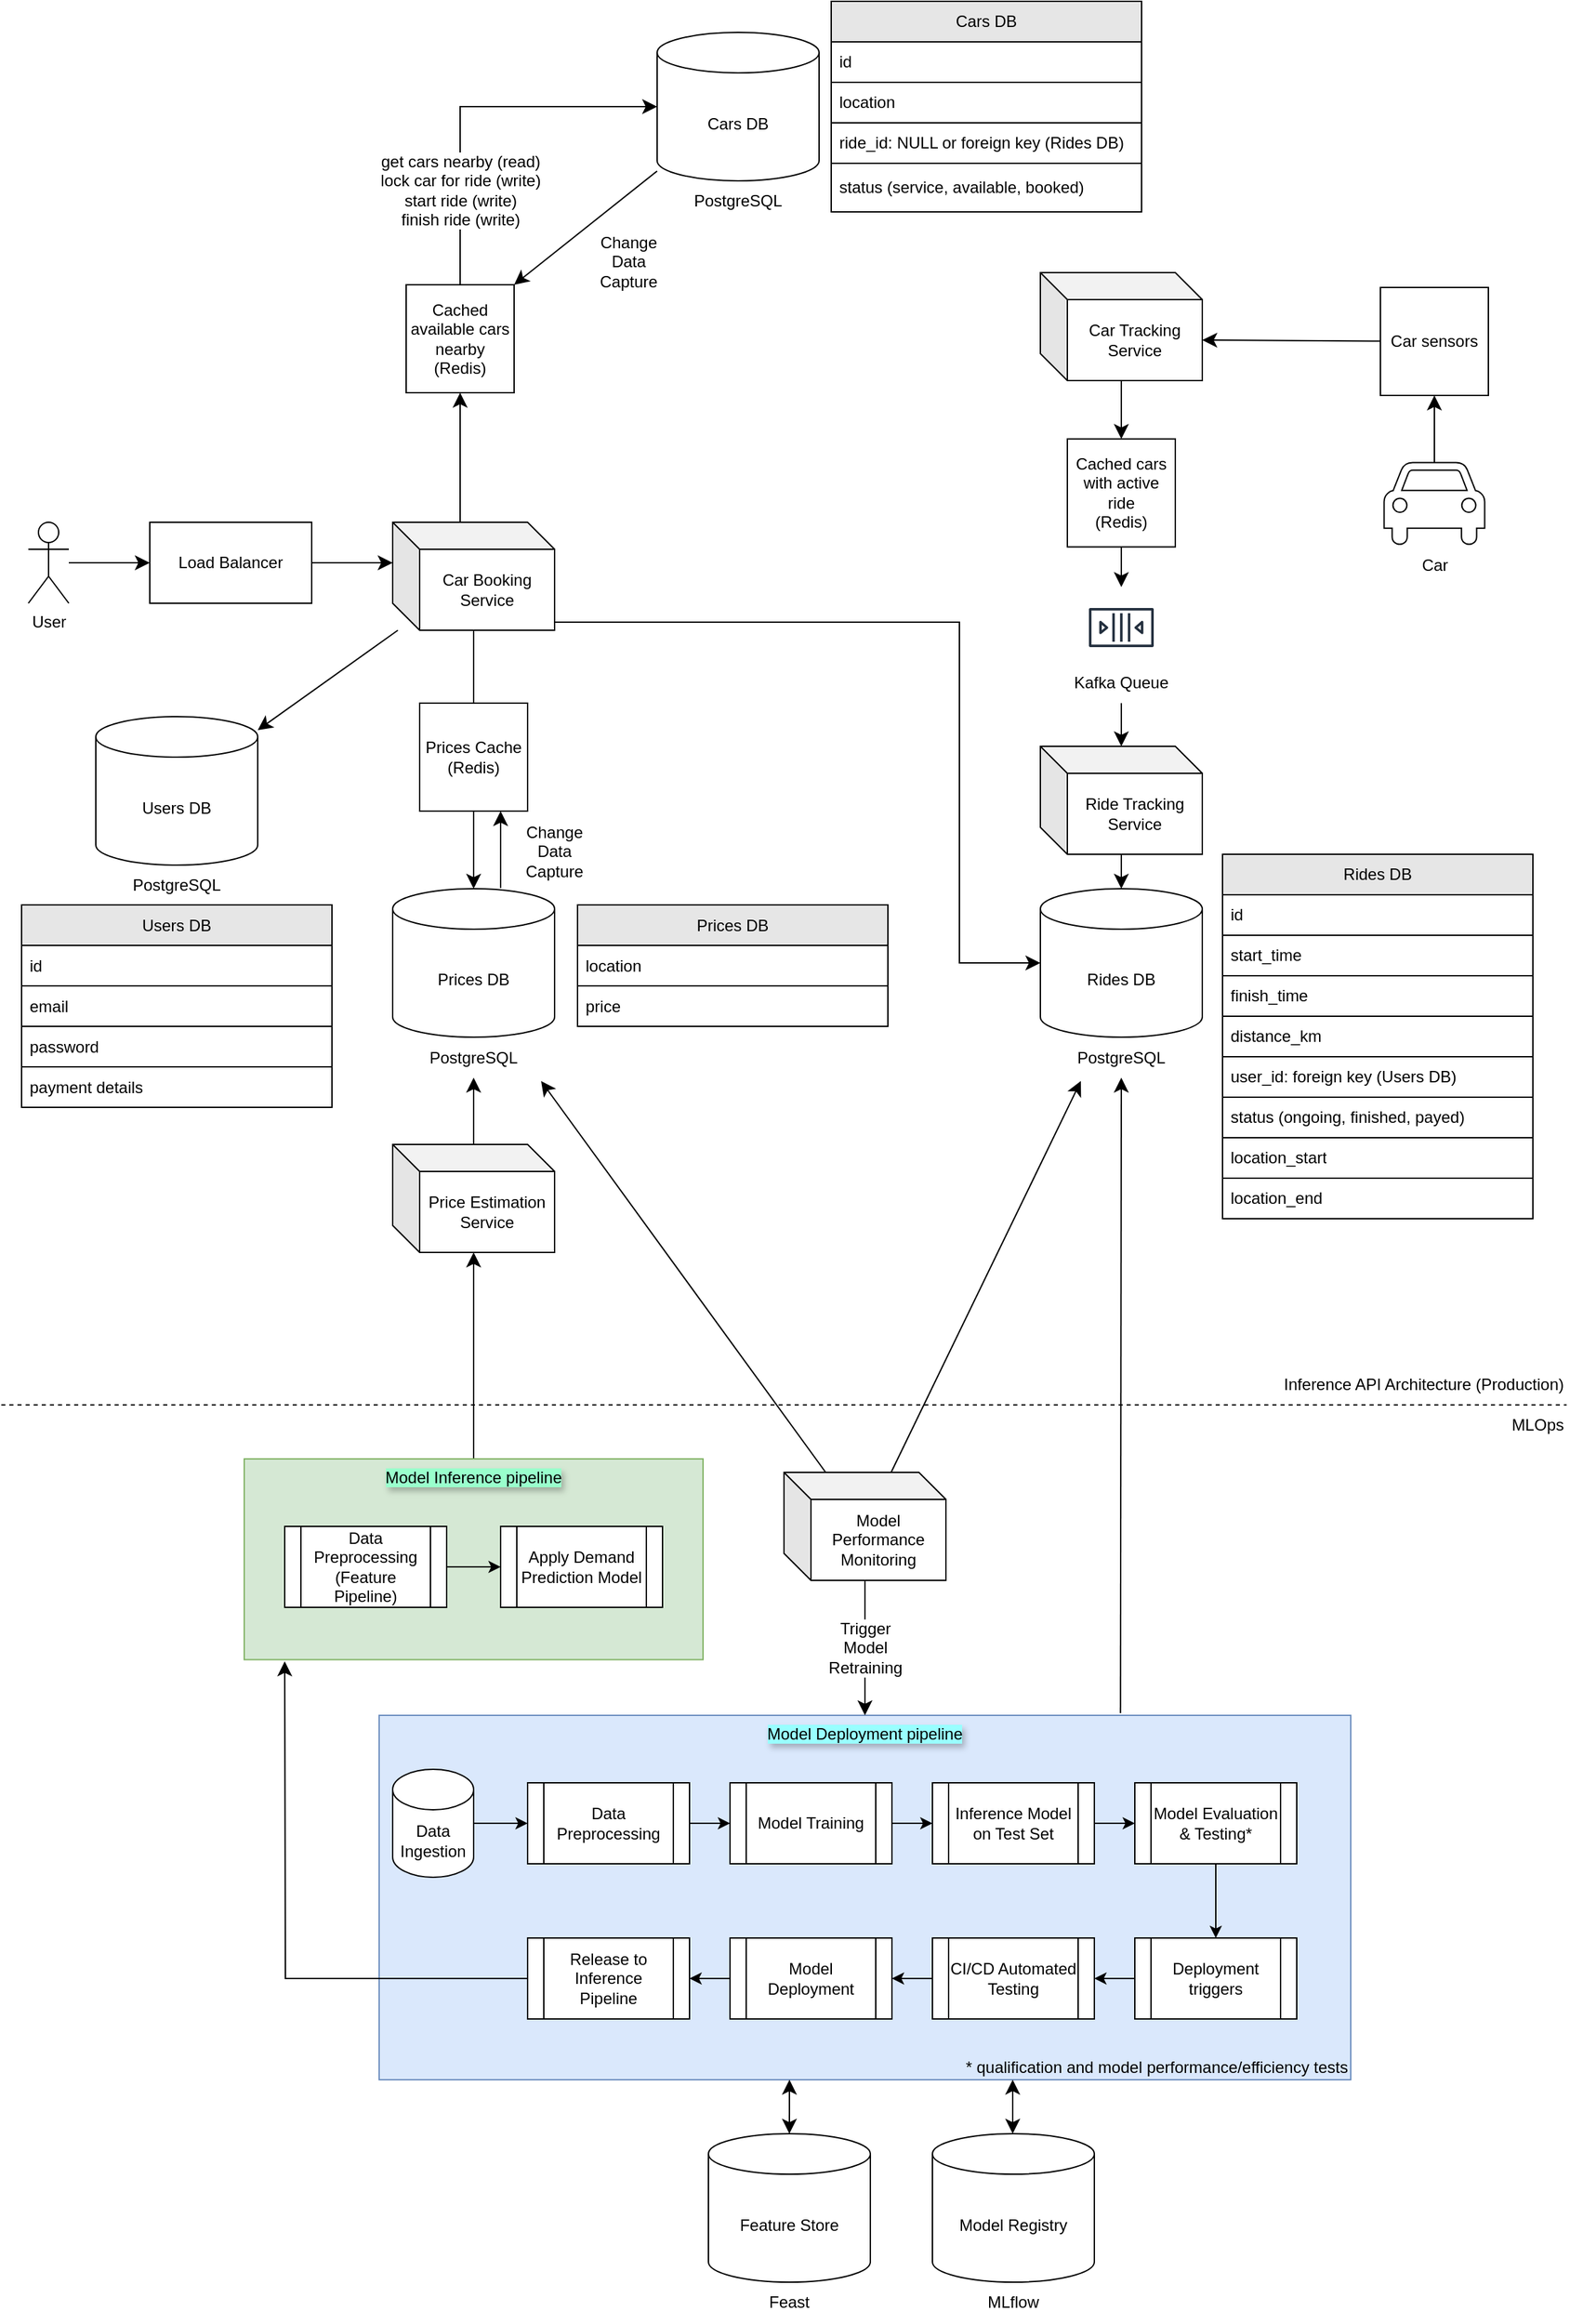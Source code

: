 <mxfile version="26.0.9">
  <diagram name="system-design" id="sCHedO5sb3NCKmZcauj-">
    <mxGraphModel dx="1434" dy="1731" grid="1" gridSize="10" guides="1" tooltips="1" connect="1" arrows="1" fold="1" page="1" pageScale="1" pageWidth="1169" pageHeight="827" math="0" shadow="0">
      <root>
        <mxCell id="0" />
        <mxCell id="1" parent="0" />
        <mxCell id="3JaNWiiR6AFBt9iG92Yo-1" style="edgeStyle=none;curved=1;rounded=0;orthogonalLoop=1;jettySize=auto;html=1;entryX=0;entryY=0.5;entryDx=0;entryDy=0;fontSize=12;startSize=8;endSize=8;" parent="1" source="3JaNWiiR6AFBt9iG92Yo-2" target="3JaNWiiR6AFBt9iG92Yo-8" edge="1">
          <mxGeometry relative="1" as="geometry">
            <mxPoint x="60" y="330" as="sourcePoint" />
            <mxPoint x="110" y="315" as="targetPoint" />
          </mxGeometry>
        </mxCell>
        <mxCell id="3JaNWiiR6AFBt9iG92Yo-2" value="User" style="shape=umlActor;verticalLabelPosition=bottom;verticalAlign=top;html=1;outlineConnect=0;" parent="1" vertex="1">
          <mxGeometry x="20" y="306" width="30" height="60" as="geometry" />
        </mxCell>
        <mxCell id="3JaNWiiR6AFBt9iG92Yo-3" style="edgeStyle=none;curved=1;rounded=0;orthogonalLoop=1;jettySize=auto;html=1;fontSize=12;startSize=8;endSize=8;" parent="1" source="3JaNWiiR6AFBt9iG92Yo-4" target="3JaNWiiR6AFBt9iG92Yo-5" edge="1">
          <mxGeometry relative="1" as="geometry" />
        </mxCell>
        <mxCell id="3JaNWiiR6AFBt9iG92Yo-4" value="Car" style="shape=mxgraph.signs.transportation.car_4;html=1;pointerEvents=1;fillColor=#FFFFFF;strokeColor=#000000;verticalLabelPosition=bottom;verticalAlign=top;align=center;" parent="1" vertex="1">
          <mxGeometry x="1024.73" y="261.75" width="74.54" height="62.5" as="geometry" />
        </mxCell>
        <mxCell id="3JaNWiiR6AFBt9iG92Yo-5" value="Car sensors" style="whiteSpace=wrap;html=1;aspect=fixed;" parent="1" vertex="1">
          <mxGeometry x="1022" y="132" width="80" height="80" as="geometry" />
        </mxCell>
        <mxCell id="3JaNWiiR6AFBt9iG92Yo-6" value="Car Tracking Service" style="shape=cube;whiteSpace=wrap;html=1;boundedLbl=1;backgroundOutline=1;darkOpacity=0.05;darkOpacity2=0.1;" parent="1" vertex="1">
          <mxGeometry x="770" y="121" width="120" height="80" as="geometry" />
        </mxCell>
        <mxCell id="3JaNWiiR6AFBt9iG92Yo-7" style="edgeStyle=none;curved=1;rounded=0;orthogonalLoop=1;jettySize=auto;html=1;fontSize=12;startSize=8;endSize=8;entryX=0;entryY=0;entryDx=120;entryDy=50;entryPerimeter=0;" parent="1" source="3JaNWiiR6AFBt9iG92Yo-5" target="3JaNWiiR6AFBt9iG92Yo-6" edge="1">
          <mxGeometry relative="1" as="geometry">
            <mxPoint x="1273" y="177.5" as="targetPoint" />
          </mxGeometry>
        </mxCell>
        <mxCell id="3JaNWiiR6AFBt9iG92Yo-8" value="Load Balancer" style="rounded=0;whiteSpace=wrap;html=1;" parent="1" vertex="1">
          <mxGeometry x="110" y="306" width="120" height="60" as="geometry" />
        </mxCell>
        <mxCell id="3JaNWiiR6AFBt9iG92Yo-9" style="edgeStyle=none;curved=1;rounded=0;orthogonalLoop=1;jettySize=auto;html=1;fontSize=12;startSize=8;endSize=8;" parent="1" source="3JaNWiiR6AFBt9iG92Yo-10" target="3JaNWiiR6AFBt9iG92Yo-15" edge="1">
          <mxGeometry relative="1" as="geometry" />
        </mxCell>
        <mxCell id="3JaNWiiR6AFBt9iG92Yo-10" value="Car Booking Service" style="shape=cube;whiteSpace=wrap;html=1;boundedLbl=1;backgroundOutline=1;darkOpacity=0.05;darkOpacity2=0.1;" parent="1" vertex="1">
          <mxGeometry x="290" y="306" width="120" height="80" as="geometry" />
        </mxCell>
        <mxCell id="3JaNWiiR6AFBt9iG92Yo-11" value="&lt;div&gt;get cars nearby (read)&lt;/div&gt;lock car for ride (write)&lt;div&gt;start ride (write)&lt;br&gt;&lt;div&gt;finish ride (write)&lt;/div&gt;&lt;/div&gt;" style="edgeStyle=orthogonalEdgeStyle;rounded=0;orthogonalLoop=1;jettySize=auto;html=1;entryX=0;entryY=0.5;entryDx=0;entryDy=0;entryPerimeter=0;fontSize=12;startSize=8;endSize=8;startArrow=none;startFill=0;exitX=0.5;exitY=0;exitDx=0;exitDy=0;" parent="1" source="3JaNWiiR6AFBt9iG92Yo-39" target="3JaNWiiR6AFBt9iG92Yo-20" edge="1">
          <mxGeometry x="-0.496" relative="1" as="geometry">
            <mxPoint as="offset" />
          </mxGeometry>
        </mxCell>
        <mxCell id="3JaNWiiR6AFBt9iG92Yo-12" style="edgeStyle=none;curved=1;rounded=0;orthogonalLoop=1;jettySize=auto;html=1;fontSize=12;startSize=8;endSize=8;entryX=0;entryY=0;entryDx=0;entryDy=30;entryPerimeter=0;exitX=1;exitY=0.5;exitDx=0;exitDy=0;" parent="1" source="3JaNWiiR6AFBt9iG92Yo-8" target="3JaNWiiR6AFBt9iG92Yo-10" edge="1">
          <mxGeometry relative="1" as="geometry">
            <mxPoint x="280" y="340" as="targetPoint" />
          </mxGeometry>
        </mxCell>
        <mxCell id="3JaNWiiR6AFBt9iG92Yo-13" style="edgeStyle=none;curved=1;rounded=0;orthogonalLoop=1;jettySize=auto;html=1;fontSize=12;startSize=8;endSize=8;entryX=0.5;entryY=1;entryDx=0;entryDy=0;" parent="1" source="3JaNWiiR6AFBt9iG92Yo-14" target="3JaNWiiR6AFBt9iG92Yo-32" edge="1">
          <mxGeometry relative="1" as="geometry" />
        </mxCell>
        <mxCell id="3JaNWiiR6AFBt9iG92Yo-14" value="Price Estimation Service" style="shape=cube;whiteSpace=wrap;html=1;boundedLbl=1;backgroundOutline=1;darkOpacity=0.05;darkOpacity2=0.1;" parent="1" vertex="1">
          <mxGeometry x="290" y="767" width="120" height="80" as="geometry" />
        </mxCell>
        <mxCell id="3JaNWiiR6AFBt9iG92Yo-15" value="Prices DB" style="shape=cylinder3;whiteSpace=wrap;html=1;boundedLbl=1;backgroundOutline=1;size=15;" parent="1" vertex="1">
          <mxGeometry x="290" y="577.5" width="120" height="110" as="geometry" />
        </mxCell>
        <mxCell id="3JaNWiiR6AFBt9iG92Yo-16" value="Prices Cache&lt;div&gt;(Redis)&lt;/div&gt;" style="whiteSpace=wrap;html=1;aspect=fixed;" parent="1" vertex="1">
          <mxGeometry x="310" y="440" width="80" height="80" as="geometry" />
        </mxCell>
        <mxCell id="3JaNWiiR6AFBt9iG92Yo-17" value="" style="endArrow=classic;html=1;rounded=0;fontSize=12;startSize=8;endSize=8;curved=1;entryX=0.75;entryY=1;entryDx=0;entryDy=0;" parent="1" target="3JaNWiiR6AFBt9iG92Yo-16" edge="1">
          <mxGeometry width="50" height="50" relative="1" as="geometry">
            <mxPoint x="370" y="577" as="sourcePoint" />
            <mxPoint x="440" y="460" as="targetPoint" />
          </mxGeometry>
        </mxCell>
        <mxCell id="3JaNWiiR6AFBt9iG92Yo-18" value="Change&lt;div&gt;Data&lt;/div&gt;&lt;div&gt;Capture&lt;/div&gt;" style="text;html=1;align=center;verticalAlign=middle;whiteSpace=wrap;rounded=0;" parent="1" vertex="1">
          <mxGeometry x="380" y="530" width="60" height="40" as="geometry" />
        </mxCell>
        <mxCell id="3JaNWiiR6AFBt9iG92Yo-19" value="" style="group" parent="1" vertex="1" connectable="0">
          <mxGeometry x="486" y="-57" width="120" height="140" as="geometry" />
        </mxCell>
        <mxCell id="3JaNWiiR6AFBt9iG92Yo-20" value="Cars DB" style="shape=cylinder3;whiteSpace=wrap;html=1;boundedLbl=1;backgroundOutline=1;size=15;" parent="3JaNWiiR6AFBt9iG92Yo-19" vertex="1">
          <mxGeometry width="120" height="110" as="geometry" />
        </mxCell>
        <mxCell id="3JaNWiiR6AFBt9iG92Yo-21" value="PostgreSQL" style="text;html=1;align=center;verticalAlign=middle;whiteSpace=wrap;rounded=0;" parent="3JaNWiiR6AFBt9iG92Yo-19" vertex="1">
          <mxGeometry x="30" y="110" width="60" height="30" as="geometry" />
        </mxCell>
        <mxCell id="3JaNWiiR6AFBt9iG92Yo-27" value="Ride Tracking Service" style="shape=cube;whiteSpace=wrap;html=1;boundedLbl=1;backgroundOutline=1;darkOpacity=0.05;darkOpacity2=0.1;" parent="1" vertex="1">
          <mxGeometry x="770" y="472" width="120" height="80" as="geometry" />
        </mxCell>
        <mxCell id="3JaNWiiR6AFBt9iG92Yo-28" style="edgeStyle=none;curved=1;rounded=0;orthogonalLoop=1;jettySize=auto;html=1;fontSize=12;startSize=8;endSize=8;" parent="1" source="3JaNWiiR6AFBt9iG92Yo-62" target="3JaNWiiR6AFBt9iG92Yo-37" edge="1">
          <mxGeometry relative="1" as="geometry" />
        </mxCell>
        <mxCell id="3JaNWiiR6AFBt9iG92Yo-29" style="edgeStyle=none;curved=1;rounded=0;orthogonalLoop=1;jettySize=auto;html=1;entryX=0.5;entryY=0;entryDx=0;entryDy=0;entryPerimeter=0;fontSize=12;startSize=8;endSize=8;" parent="1" source="3JaNWiiR6AFBt9iG92Yo-27" target="3JaNWiiR6AFBt9iG92Yo-34" edge="1">
          <mxGeometry relative="1" as="geometry" />
        </mxCell>
        <mxCell id="3JaNWiiR6AFBt9iG92Yo-30" style="edgeStyle=orthogonalEdgeStyle;rounded=0;orthogonalLoop=1;jettySize=auto;html=1;entryX=0;entryY=0.5;entryDx=0;entryDy=0;entryPerimeter=0;fontSize=12;startSize=8;endSize=8;exitX=0;exitY=0;exitDx=120;exitDy=50;exitPerimeter=0;startArrow=none;startFill=0;" parent="1" source="3JaNWiiR6AFBt9iG92Yo-10" target="3JaNWiiR6AFBt9iG92Yo-34" edge="1">
          <mxGeometry relative="1" as="geometry">
            <Array as="points">
              <mxPoint x="410" y="380" />
              <mxPoint x="710" y="380" />
              <mxPoint x="710" y="633" />
            </Array>
          </mxGeometry>
        </mxCell>
        <mxCell id="3JaNWiiR6AFBt9iG92Yo-32" value="PostgreSQL" style="text;html=1;align=center;verticalAlign=middle;whiteSpace=wrap;rounded=0;" parent="1" vertex="1">
          <mxGeometry x="320" y="687.5" width="60" height="30" as="geometry" />
        </mxCell>
        <mxCell id="3JaNWiiR6AFBt9iG92Yo-33" value="" style="group" parent="1" vertex="1" connectable="0">
          <mxGeometry x="770" y="577.5" width="120" height="140" as="geometry" />
        </mxCell>
        <mxCell id="3JaNWiiR6AFBt9iG92Yo-34" value="Rides DB" style="shape=cylinder3;whiteSpace=wrap;html=1;boundedLbl=1;backgroundOutline=1;size=15;" parent="3JaNWiiR6AFBt9iG92Yo-33" vertex="1">
          <mxGeometry width="120" height="110" as="geometry" />
        </mxCell>
        <mxCell id="3JaNWiiR6AFBt9iG92Yo-35" value="PostgreSQL" style="text;html=1;align=center;verticalAlign=middle;whiteSpace=wrap;rounded=0;" parent="3JaNWiiR6AFBt9iG92Yo-33" vertex="1">
          <mxGeometry x="30" y="110" width="60" height="30" as="geometry" />
        </mxCell>
        <mxCell id="3JaNWiiR6AFBt9iG92Yo-36" value="" style="edgeStyle=none;curved=1;rounded=0;orthogonalLoop=1;jettySize=auto;html=1;fontSize=12;startSize=8;endSize=8;exitX=0.5;exitY=1;exitDx=0;exitDy=0;" parent="1" target="3JaNWiiR6AFBt9iG92Yo-27" edge="1" source="pgFqEDtPUpg0C4FKVmfb-1">
          <mxGeometry relative="1" as="geometry">
            <mxPoint x="830" y="450" as="sourcePoint" />
          </mxGeometry>
        </mxCell>
        <mxCell id="3JaNWiiR6AFBt9iG92Yo-38" value="" style="edgeStyle=orthogonalEdgeStyle;rounded=0;orthogonalLoop=1;jettySize=auto;html=1;entryX=0.5;entryY=1;entryDx=0;entryDy=0;fontSize=12;startSize=8;endSize=8;startArrow=none;startFill=0;exitX=0;exitY=0;exitDx=50;exitDy=0;exitPerimeter=0;" parent="1" source="3JaNWiiR6AFBt9iG92Yo-10" target="3JaNWiiR6AFBt9iG92Yo-39" edge="1">
          <mxGeometry x="-0.33" relative="1" as="geometry">
            <mxPoint x="340" y="310" as="sourcePoint" />
            <mxPoint x="585" y="-55" as="targetPoint" />
            <mxPoint y="1" as="offset" />
          </mxGeometry>
        </mxCell>
        <mxCell id="3JaNWiiR6AFBt9iG92Yo-39" value="Cached available cars nearby&lt;div&gt;(Redis)&lt;/div&gt;" style="whiteSpace=wrap;html=1;aspect=fixed;" parent="1" vertex="1">
          <mxGeometry x="300" y="130" width="80" height="80" as="geometry" />
        </mxCell>
        <mxCell id="3JaNWiiR6AFBt9iG92Yo-40" value="Cars DB" style="swimlane;fontStyle=0;childLayout=stackLayout;horizontal=1;startSize=30;horizontalStack=0;resizeParent=1;resizeParentMax=0;resizeLast=0;collapsible=1;marginBottom=0;whiteSpace=wrap;html=1;direction=east;separatorColor=#000000;glass=0;fillColor=#E6E6E6;swimlaneFillColor=default;strokeWidth=1;perimeterSpacing=0;noLabel=0;" parent="1" vertex="1">
          <mxGeometry x="615" y="-80" width="230" height="156" as="geometry">
            <mxRectangle x="740" y="-170" width="60" height="30" as="alternateBounds" />
          </mxGeometry>
        </mxCell>
        <mxCell id="3JaNWiiR6AFBt9iG92Yo-41" value="id" style="text;strokeColor=default;fillColor=none;align=left;verticalAlign=middle;spacingLeft=4;spacingRight=4;overflow=hidden;points=[[0,0.5],[1,0.5]];portConstraint=eastwest;rotatable=0;whiteSpace=wrap;html=1;" parent="3JaNWiiR6AFBt9iG92Yo-40" vertex="1">
          <mxGeometry y="30" width="230" height="30" as="geometry" />
        </mxCell>
        <mxCell id="3JaNWiiR6AFBt9iG92Yo-42" value="location" style="text;strokeColor=default;fillColor=none;align=left;verticalAlign=middle;spacingLeft=4;spacingRight=4;overflow=hidden;points=[[0,0.5],[1,0.5]];portConstraint=eastwest;rotatable=0;whiteSpace=wrap;html=1;glass=0;" parent="3JaNWiiR6AFBt9iG92Yo-40" vertex="1">
          <mxGeometry y="60" width="230" height="30" as="geometry" />
        </mxCell>
        <mxCell id="3JaNWiiR6AFBt9iG92Yo-43" value="ride_id: NULL or foreign key (Rides DB)" style="text;strokeColor=none;fillColor=none;align=left;verticalAlign=middle;spacingLeft=4;spacingRight=4;overflow=hidden;points=[[0,0.5],[1,0.5]];portConstraint=eastwest;rotatable=0;whiteSpace=wrap;html=1;glass=0;" parent="3JaNWiiR6AFBt9iG92Yo-40" vertex="1">
          <mxGeometry y="90" width="230" height="30" as="geometry" />
        </mxCell>
        <mxCell id="3JaNWiiR6AFBt9iG92Yo-44" value="status (service, available, booked)" style="text;strokeColor=default;fillColor=none;align=left;verticalAlign=middle;spacingLeft=4;spacingRight=4;overflow=hidden;points=[[0,0.5],[1,0.5]];portConstraint=eastwest;rotatable=0;whiteSpace=wrap;html=1;glass=0;" parent="3JaNWiiR6AFBt9iG92Yo-40" vertex="1">
          <mxGeometry y="120" width="230" height="36" as="geometry" />
        </mxCell>
        <mxCell id="3JaNWiiR6AFBt9iG92Yo-45" value="Rides DB" style="swimlane;fontStyle=0;childLayout=stackLayout;horizontal=1;startSize=30;horizontalStack=0;resizeParent=1;resizeParentMax=0;resizeLast=0;collapsible=1;marginBottom=0;whiteSpace=wrap;html=1;direction=east;separatorColor=#000000;glass=0;fillColor=#E6E6E6;swimlaneFillColor=default;strokeWidth=1;perimeterSpacing=0;noLabel=0;" parent="1" vertex="1">
          <mxGeometry x="905" y="552" width="230" height="270" as="geometry">
            <mxRectangle x="740" y="-170" width="60" height="30" as="alternateBounds" />
          </mxGeometry>
        </mxCell>
        <mxCell id="3JaNWiiR6AFBt9iG92Yo-46" value="id" style="text;strokeColor=default;fillColor=none;align=left;verticalAlign=middle;spacingLeft=4;spacingRight=4;overflow=hidden;points=[[0,0.5],[1,0.5]];portConstraint=eastwest;rotatable=0;whiteSpace=wrap;html=1;" parent="3JaNWiiR6AFBt9iG92Yo-45" vertex="1">
          <mxGeometry y="30" width="230" height="30" as="geometry" />
        </mxCell>
        <mxCell id="3JaNWiiR6AFBt9iG92Yo-47" value="start_time" style="text;strokeColor=default;fillColor=none;align=left;verticalAlign=middle;spacingLeft=4;spacingRight=4;overflow=hidden;points=[[0,0.5],[1,0.5]];portConstraint=eastwest;rotatable=0;whiteSpace=wrap;html=1;glass=0;" parent="3JaNWiiR6AFBt9iG92Yo-45" vertex="1">
          <mxGeometry y="60" width="230" height="30" as="geometry" />
        </mxCell>
        <mxCell id="3JaNWiiR6AFBt9iG92Yo-48" value="finish_time" style="text;strokeColor=none;fillColor=none;align=left;verticalAlign=middle;spacingLeft=4;spacingRight=4;overflow=hidden;points=[[0,0.5],[1,0.5]];portConstraint=eastwest;rotatable=0;whiteSpace=wrap;html=1;glass=0;" parent="3JaNWiiR6AFBt9iG92Yo-45" vertex="1">
          <mxGeometry y="90" width="230" height="30" as="geometry" />
        </mxCell>
        <mxCell id="3JaNWiiR6AFBt9iG92Yo-49" value="distance_km" style="text;strokeColor=default;fillColor=none;align=left;verticalAlign=middle;spacingLeft=4;spacingRight=4;overflow=hidden;points=[[0,0.5],[1,0.5]];portConstraint=eastwest;rotatable=0;whiteSpace=wrap;html=1;glass=0;" parent="3JaNWiiR6AFBt9iG92Yo-45" vertex="1">
          <mxGeometry y="120" width="230" height="30" as="geometry" />
        </mxCell>
        <mxCell id="3JaNWiiR6AFBt9iG92Yo-50" value="user_id: foreign key (Users DB)" style="text;strokeColor=none;fillColor=none;align=left;verticalAlign=middle;spacingLeft=4;spacingRight=4;overflow=hidden;points=[[0,0.5],[1,0.5]];portConstraint=eastwest;rotatable=0;whiteSpace=wrap;html=1;glass=0;" parent="3JaNWiiR6AFBt9iG92Yo-45" vertex="1">
          <mxGeometry y="150" width="230" height="30" as="geometry" />
        </mxCell>
        <mxCell id="3JaNWiiR6AFBt9iG92Yo-51" value="status (ongoing, finished, payed)" style="text;strokeColor=default;fillColor=none;align=left;verticalAlign=middle;spacingLeft=4;spacingRight=4;overflow=hidden;points=[[0,0.5],[1,0.5]];portConstraint=eastwest;rotatable=0;whiteSpace=wrap;html=1;glass=0;" parent="3JaNWiiR6AFBt9iG92Yo-45" vertex="1">
          <mxGeometry y="180" width="230" height="30" as="geometry" />
        </mxCell>
        <mxCell id="pgFqEDtPUpg0C4FKVmfb-46" value="location_start" style="text;strokeColor=default;fillColor=none;align=left;verticalAlign=middle;spacingLeft=4;spacingRight=4;overflow=hidden;points=[[0,0.5],[1,0.5]];portConstraint=eastwest;rotatable=0;whiteSpace=wrap;html=1;glass=0;" parent="3JaNWiiR6AFBt9iG92Yo-45" vertex="1">
          <mxGeometry y="210" width="230" height="30" as="geometry" />
        </mxCell>
        <mxCell id="pgFqEDtPUpg0C4FKVmfb-45" value="location_end" style="text;strokeColor=default;fillColor=none;align=left;verticalAlign=middle;spacingLeft=4;spacingRight=4;overflow=hidden;points=[[0,0.5],[1,0.5]];portConstraint=eastwest;rotatable=0;whiteSpace=wrap;html=1;glass=0;" parent="3JaNWiiR6AFBt9iG92Yo-45" vertex="1">
          <mxGeometry y="240" width="230" height="30" as="geometry" />
        </mxCell>
        <mxCell id="3JaNWiiR6AFBt9iG92Yo-53" value="Users DB" style="swimlane;fontStyle=0;childLayout=stackLayout;horizontal=1;startSize=30;horizontalStack=0;resizeParent=1;resizeParentMax=0;resizeLast=0;collapsible=1;marginBottom=0;whiteSpace=wrap;html=1;direction=east;separatorColor=#000000;glass=0;fillColor=#E6E6E6;swimlaneFillColor=default;strokeWidth=1;perimeterSpacing=0;noLabel=0;" parent="1" vertex="1">
          <mxGeometry x="15" y="589.5" width="230" height="150" as="geometry">
            <mxRectangle x="740" y="-170" width="60" height="30" as="alternateBounds" />
          </mxGeometry>
        </mxCell>
        <mxCell id="3JaNWiiR6AFBt9iG92Yo-54" value="id" style="text;strokeColor=default;fillColor=none;align=left;verticalAlign=middle;spacingLeft=4;spacingRight=4;overflow=hidden;points=[[0,0.5],[1,0.5]];portConstraint=eastwest;rotatable=0;whiteSpace=wrap;html=1;" parent="3JaNWiiR6AFBt9iG92Yo-53" vertex="1">
          <mxGeometry y="30" width="230" height="30" as="geometry" />
        </mxCell>
        <mxCell id="3JaNWiiR6AFBt9iG92Yo-55" value="email" style="text;strokeColor=default;fillColor=none;align=left;verticalAlign=middle;spacingLeft=4;spacingRight=4;overflow=hidden;points=[[0,0.5],[1,0.5]];portConstraint=eastwest;rotatable=0;whiteSpace=wrap;html=1;glass=0;" parent="3JaNWiiR6AFBt9iG92Yo-53" vertex="1">
          <mxGeometry y="60" width="230" height="30" as="geometry" />
        </mxCell>
        <mxCell id="3JaNWiiR6AFBt9iG92Yo-56" value="password" style="text;strokeColor=none;fillColor=none;align=left;verticalAlign=middle;spacingLeft=4;spacingRight=4;overflow=hidden;points=[[0,0.5],[1,0.5]];portConstraint=eastwest;rotatable=0;whiteSpace=wrap;html=1;glass=0;" parent="3JaNWiiR6AFBt9iG92Yo-53" vertex="1">
          <mxGeometry y="90" width="230" height="30" as="geometry" />
        </mxCell>
        <mxCell id="3JaNWiiR6AFBt9iG92Yo-57" value="payment details" style="text;strokeColor=default;fillColor=none;align=left;verticalAlign=middle;spacingLeft=4;spacingRight=4;overflow=hidden;points=[[0,0.5],[1,0.5]];portConstraint=eastwest;rotatable=0;whiteSpace=wrap;html=1;glass=0;" parent="3JaNWiiR6AFBt9iG92Yo-53" vertex="1">
          <mxGeometry y="120" width="230" height="30" as="geometry" />
        </mxCell>
        <mxCell id="3JaNWiiR6AFBt9iG92Yo-58" value="Prices DB" style="swimlane;fontStyle=0;childLayout=stackLayout;horizontal=1;startSize=30;horizontalStack=0;resizeParent=1;resizeParentMax=0;resizeLast=0;collapsible=1;marginBottom=0;whiteSpace=wrap;html=1;direction=east;separatorColor=#000000;glass=0;fillColor=#E6E6E6;swimlaneFillColor=default;strokeWidth=1;perimeterSpacing=0;noLabel=0;" parent="1" vertex="1">
          <mxGeometry x="427" y="589.5" width="230" height="90" as="geometry">
            <mxRectangle x="424" y="592" width="60" height="30" as="alternateBounds" />
          </mxGeometry>
        </mxCell>
        <mxCell id="3JaNWiiR6AFBt9iG92Yo-59" value="location" style="text;strokeColor=default;fillColor=none;align=left;verticalAlign=middle;spacingLeft=4;spacingRight=4;overflow=hidden;points=[[0,0.5],[1,0.5]];portConstraint=eastwest;rotatable=0;whiteSpace=wrap;html=1;" parent="3JaNWiiR6AFBt9iG92Yo-58" vertex="1">
          <mxGeometry y="30" width="230" height="30" as="geometry" />
        </mxCell>
        <mxCell id="3JaNWiiR6AFBt9iG92Yo-60" value="price" style="text;strokeColor=default;fillColor=none;align=left;verticalAlign=middle;spacingLeft=4;spacingRight=4;overflow=hidden;points=[[0,0.5],[1,0.5]];portConstraint=eastwest;rotatable=0;whiteSpace=wrap;html=1;glass=0;" parent="3JaNWiiR6AFBt9iG92Yo-58" vertex="1">
          <mxGeometry y="60" width="230" height="30" as="geometry" />
        </mxCell>
        <mxCell id="3JaNWiiR6AFBt9iG92Yo-61" value="" style="edgeStyle=none;curved=1;rounded=0;orthogonalLoop=1;jettySize=auto;html=1;fontSize=12;startSize=8;endSize=8;" parent="1" source="3JaNWiiR6AFBt9iG92Yo-6" target="3JaNWiiR6AFBt9iG92Yo-62" edge="1">
          <mxGeometry relative="1" as="geometry">
            <mxPoint x="830" y="280" as="sourcePoint" />
            <mxPoint x="830" y="385" as="targetPoint" />
          </mxGeometry>
        </mxCell>
        <mxCell id="3JaNWiiR6AFBt9iG92Yo-62" value="Cached cars with active ride&lt;div&gt;(Redis)&lt;/div&gt;" style="whiteSpace=wrap;html=1;aspect=fixed;" parent="1" vertex="1">
          <mxGeometry x="790" y="244.25" width="80" height="80" as="geometry" />
        </mxCell>
        <mxCell id="3JaNWiiR6AFBt9iG92Yo-63" value="Change&lt;div&gt;Data&lt;/div&gt;&lt;div&gt;Capture&lt;/div&gt;" style="text;html=1;align=center;verticalAlign=middle;whiteSpace=wrap;rounded=0;" parent="1" vertex="1">
          <mxGeometry x="435" y="93" width="60" height="40" as="geometry" />
        </mxCell>
        <mxCell id="3JaNWiiR6AFBt9iG92Yo-64" style="edgeStyle=none;curved=1;rounded=0;orthogonalLoop=1;jettySize=auto;html=1;entryX=1;entryY=0;entryDx=0;entryDy=0;fontSize=12;startSize=8;endSize=8;" parent="1" source="3JaNWiiR6AFBt9iG92Yo-20" target="3JaNWiiR6AFBt9iG92Yo-39" edge="1">
          <mxGeometry relative="1" as="geometry" />
        </mxCell>
        <mxCell id="pgFqEDtPUpg0C4FKVmfb-2" value="" style="endArrow=none;dashed=1;html=1;rounded=0;fontSize=12;startSize=8;endSize=8;curved=1;" parent="1" edge="1">
          <mxGeometry width="50" height="50" relative="1" as="geometry">
            <mxPoint y="960" as="sourcePoint" />
            <mxPoint x="1160" y="960" as="targetPoint" />
          </mxGeometry>
        </mxCell>
        <mxCell id="pgFqEDtPUpg0C4FKVmfb-3" value="Model Deployment pipeline" style="rounded=0;whiteSpace=wrap;html=1;textShadow=1;labelBackgroundColor=#99FFFF;fillColor=#dae8fc;strokeColor=#6c8ebf;verticalAlign=top;" parent="1" vertex="1">
          <mxGeometry x="280" y="1190" width="720" height="270" as="geometry" />
        </mxCell>
        <mxCell id="pgFqEDtPUpg0C4FKVmfb-4" style="edgeStyle=orthogonalEdgeStyle;rounded=0;orthogonalLoop=1;jettySize=auto;html=1;" parent="1" source="pgFqEDtPUpg0C4FKVmfb-5" target="pgFqEDtPUpg0C4FKVmfb-11" edge="1">
          <mxGeometry relative="1" as="geometry">
            <mxPoint x="404.6" y="1270" as="targetPoint" />
          </mxGeometry>
        </mxCell>
        <mxCell id="pgFqEDtPUpg0C4FKVmfb-5" value="Data Ingestion" style="shape=cylinder3;whiteSpace=wrap;html=1;boundedLbl=1;backgroundOutline=1;size=15;" parent="1" vertex="1">
          <mxGeometry x="290" y="1230" width="60" height="80" as="geometry" />
        </mxCell>
        <mxCell id="pgFqEDtPUpg0C4FKVmfb-6" style="edgeStyle=orthogonalEdgeStyle;rounded=0;orthogonalLoop=1;jettySize=auto;html=1;" parent="1" source="pgFqEDtPUpg0C4FKVmfb-7" target="pgFqEDtPUpg0C4FKVmfb-44" edge="1">
          <mxGeometry relative="1" as="geometry" />
        </mxCell>
        <mxCell id="pgFqEDtPUpg0C4FKVmfb-7" value="Deployment triggers" style="shape=process;whiteSpace=wrap;html=1;backgroundOutline=1;" parent="1" vertex="1">
          <mxGeometry x="840" y="1355" width="120" height="60" as="geometry" />
        </mxCell>
        <mxCell id="pgFqEDtPUpg0C4FKVmfb-8" style="edgeStyle=orthogonalEdgeStyle;rounded=0;orthogonalLoop=1;jettySize=auto;html=1;" parent="1" source="pgFqEDtPUpg0C4FKVmfb-9" target="pgFqEDtPUpg0C4FKVmfb-29" edge="1">
          <mxGeometry relative="1" as="geometry">
            <mxPoint x="350" y="1390" as="targetPoint" />
          </mxGeometry>
        </mxCell>
        <mxCell id="pgFqEDtPUpg0C4FKVmfb-9" value="Model Deployment" style="shape=process;whiteSpace=wrap;html=1;backgroundOutline=1;" parent="1" vertex="1">
          <mxGeometry x="540" y="1355" width="120" height="60" as="geometry" />
        </mxCell>
        <mxCell id="pgFqEDtPUpg0C4FKVmfb-10" style="edgeStyle=orthogonalEdgeStyle;rounded=0;orthogonalLoop=1;jettySize=auto;html=1;" parent="1" source="pgFqEDtPUpg0C4FKVmfb-11" target="pgFqEDtPUpg0C4FKVmfb-13" edge="1">
          <mxGeometry relative="1" as="geometry" />
        </mxCell>
        <mxCell id="pgFqEDtPUpg0C4FKVmfb-11" value="Data Preprocessing" style="shape=process;whiteSpace=wrap;html=1;backgroundOutline=1;" parent="1" vertex="1">
          <mxGeometry x="390" y="1240" width="120" height="60" as="geometry" />
        </mxCell>
        <mxCell id="pgFqEDtPUpg0C4FKVmfb-12" style="edgeStyle=orthogonalEdgeStyle;rounded=0;orthogonalLoop=1;jettySize=auto;html=1;" parent="1" source="pgFqEDtPUpg0C4FKVmfb-13" target="pgFqEDtPUpg0C4FKVmfb-15" edge="1">
          <mxGeometry relative="1" as="geometry" />
        </mxCell>
        <mxCell id="pgFqEDtPUpg0C4FKVmfb-13" value="Model Training" style="shape=process;whiteSpace=wrap;html=1;backgroundOutline=1;" parent="1" vertex="1">
          <mxGeometry x="540" y="1240" width="120" height="60" as="geometry" />
        </mxCell>
        <mxCell id="pgFqEDtPUpg0C4FKVmfb-14" style="edgeStyle=orthogonalEdgeStyle;rounded=0;orthogonalLoop=1;jettySize=auto;html=1;" parent="1" source="pgFqEDtPUpg0C4FKVmfb-15" target="pgFqEDtPUpg0C4FKVmfb-17" edge="1">
          <mxGeometry relative="1" as="geometry" />
        </mxCell>
        <mxCell id="pgFqEDtPUpg0C4FKVmfb-15" value="Inference Model on Test Set" style="shape=process;whiteSpace=wrap;html=1;backgroundOutline=1;" parent="1" vertex="1">
          <mxGeometry x="690" y="1240" width="120" height="60" as="geometry" />
        </mxCell>
        <mxCell id="pgFqEDtPUpg0C4FKVmfb-16" style="edgeStyle=orthogonalEdgeStyle;rounded=0;orthogonalLoop=1;jettySize=auto;html=1;" parent="1" source="pgFqEDtPUpg0C4FKVmfb-17" target="pgFqEDtPUpg0C4FKVmfb-7" edge="1">
          <mxGeometry relative="1" as="geometry" />
        </mxCell>
        <mxCell id="pgFqEDtPUpg0C4FKVmfb-17" value="Model Evaluation &amp;amp; Testing*" style="shape=process;whiteSpace=wrap;html=1;backgroundOutline=1;" parent="1" vertex="1">
          <mxGeometry x="840" y="1240" width="120" height="60" as="geometry" />
        </mxCell>
        <mxCell id="pgFqEDtPUpg0C4FKVmfb-27" value="&lt;span style=&quot;color: rgb(0, 0, 0); font-family: Helvetica; font-size: 12px; font-style: normal; font-variant-ligatures: normal; font-variant-caps: normal; font-weight: 400; letter-spacing: normal; orphans: 2; text-indent: 0px; text-transform: none; widows: 2; word-spacing: 0px; -webkit-text-stroke-width: 0px; white-space: normal; text-decoration-thickness: initial; text-decoration-style: initial; text-decoration-color: initial; float: none; display: inline !important;&quot;&gt;* qualification and model performance/efficiency tests&lt;/span&gt;" style="text;whiteSpace=wrap;html=1;fillColor=none;labelBackgroundColor=none;verticalAlign=bottom;align=right;" parent="1" vertex="1">
          <mxGeometry x="530" y="1420" width="470" height="40" as="geometry" />
        </mxCell>
        <mxCell id="pgFqEDtPUpg0C4FKVmfb-55" style="edgeStyle=orthogonalEdgeStyle;rounded=0;orthogonalLoop=1;jettySize=auto;html=1;fontSize=12;startSize=8;endSize=8;" parent="1" source="pgFqEDtPUpg0C4FKVmfb-29" edge="1">
          <mxGeometry relative="1" as="geometry">
            <mxPoint x="210" y="1150" as="targetPoint" />
          </mxGeometry>
        </mxCell>
        <mxCell id="pgFqEDtPUpg0C4FKVmfb-29" value="Release to Inference Pipeline" style="shape=process;whiteSpace=wrap;html=1;backgroundOutline=1;" parent="1" vertex="1">
          <mxGeometry x="390" y="1355" width="120" height="60" as="geometry" />
        </mxCell>
        <mxCell id="pgFqEDtPUpg0C4FKVmfb-56" style="edgeStyle=none;curved=1;rounded=0;orthogonalLoop=1;jettySize=auto;html=1;fontSize=12;startSize=8;endSize=8;" parent="1" source="pgFqEDtPUpg0C4FKVmfb-33" target="3JaNWiiR6AFBt9iG92Yo-14" edge="1">
          <mxGeometry relative="1" as="geometry" />
        </mxCell>
        <mxCell id="pgFqEDtPUpg0C4FKVmfb-33" value="&lt;span style=&quot;background-color: rgb(153, 255, 204);&quot;&gt;Model Inference pipeline&lt;/span&gt;" style="rounded=0;whiteSpace=wrap;html=1;fillColor=#d5e8d4;strokeColor=#82b366;textShadow=1;verticalAlign=top;" parent="1" vertex="1">
          <mxGeometry x="180" y="1000.0" width="340" height="148.75" as="geometry" />
        </mxCell>
        <mxCell id="pgFqEDtPUpg0C4FKVmfb-34" style="edgeStyle=orthogonalEdgeStyle;rounded=0;orthogonalLoop=1;jettySize=auto;html=1;entryX=0;entryY=0.5;entryDx=0;entryDy=0;" parent="1" source="pgFqEDtPUpg0C4FKVmfb-35" target="pgFqEDtPUpg0C4FKVmfb-37" edge="1">
          <mxGeometry relative="1" as="geometry" />
        </mxCell>
        <mxCell id="pgFqEDtPUpg0C4FKVmfb-35" value="Data Preprocessing (Feature Pipeline)" style="shape=process;whiteSpace=wrap;html=1;backgroundOutline=1;" parent="1" vertex="1">
          <mxGeometry x="210" y="1050.0" width="120" height="60" as="geometry" />
        </mxCell>
        <mxCell id="pgFqEDtPUpg0C4FKVmfb-37" value="Apply Demand Prediction Model" style="shape=process;whiteSpace=wrap;html=1;backgroundOutline=1;" parent="1" vertex="1">
          <mxGeometry x="370" y="1050.0" width="120" height="60" as="geometry" />
        </mxCell>
        <mxCell id="pgFqEDtPUpg0C4FKVmfb-43" style="edgeStyle=orthogonalEdgeStyle;rounded=0;orthogonalLoop=1;jettySize=auto;html=1;" parent="1" source="pgFqEDtPUpg0C4FKVmfb-44" target="pgFqEDtPUpg0C4FKVmfb-9" edge="1">
          <mxGeometry relative="1" as="geometry" />
        </mxCell>
        <mxCell id="pgFqEDtPUpg0C4FKVmfb-44" value="CI/CD Automated Testing" style="shape=process;whiteSpace=wrap;html=1;backgroundOutline=1;" parent="1" vertex="1">
          <mxGeometry x="690" y="1355" width="120" height="60" as="geometry" />
        </mxCell>
        <mxCell id="pgFqEDtPUpg0C4FKVmfb-51" value="MLOps" style="text;html=1;align=right;verticalAlign=middle;whiteSpace=wrap;rounded=0;" parent="1" vertex="1">
          <mxGeometry x="1080" y="960" width="80" height="30" as="geometry" />
        </mxCell>
        <mxCell id="pgFqEDtPUpg0C4FKVmfb-52" value="Inference API Architecture (Production)" style="text;html=1;align=right;verticalAlign=middle;whiteSpace=wrap;rounded=0;" parent="1" vertex="1">
          <mxGeometry x="950" y="930" width="210" height="30" as="geometry" />
        </mxCell>
        <mxCell id="pgFqEDtPUpg0C4FKVmfb-54" style="edgeStyle=none;curved=1;rounded=0;orthogonalLoop=1;jettySize=auto;html=1;fontSize=12;startSize=8;endSize=8;entryX=0.763;entryY=-0.006;entryDx=0;entryDy=0;entryPerimeter=0;endArrow=none;startFill=1;startArrow=classic;" parent="1" source="3JaNWiiR6AFBt9iG92Yo-35" target="pgFqEDtPUpg0C4FKVmfb-3" edge="1">
          <mxGeometry relative="1" as="geometry">
            <mxPoint x="830" y="1220" as="targetPoint" />
          </mxGeometry>
        </mxCell>
        <mxCell id="3JaNWiiR6AFBt9iG92Yo-24" value="" style="group" parent="1" vertex="1" connectable="0">
          <mxGeometry x="70" y="450" width="120" height="140" as="geometry" />
        </mxCell>
        <mxCell id="3JaNWiiR6AFBt9iG92Yo-25" value="Users DB" style="shape=cylinder3;whiteSpace=wrap;html=1;boundedLbl=1;backgroundOutline=1;size=15;" parent="3JaNWiiR6AFBt9iG92Yo-24" vertex="1">
          <mxGeometry width="120" height="110" as="geometry" />
        </mxCell>
        <mxCell id="3JaNWiiR6AFBt9iG92Yo-26" value="PostgreSQL" style="text;html=1;align=center;verticalAlign=middle;whiteSpace=wrap;rounded=0;" parent="3JaNWiiR6AFBt9iG92Yo-24" vertex="1">
          <mxGeometry x="30" y="110" width="60" height="30" as="geometry" />
        </mxCell>
        <mxCell id="pgFqEDtPUpg0C4FKVmfb-58" value="" style="group" parent="1" vertex="1" connectable="0">
          <mxGeometry x="524" y="1500" width="120" height="140" as="geometry" />
        </mxCell>
        <mxCell id="pgFqEDtPUpg0C4FKVmfb-59" value="Feature Store" style="shape=cylinder3;whiteSpace=wrap;html=1;boundedLbl=1;backgroundOutline=1;size=15;" parent="pgFqEDtPUpg0C4FKVmfb-58" vertex="1">
          <mxGeometry width="120" height="110" as="geometry" />
        </mxCell>
        <mxCell id="pgFqEDtPUpg0C4FKVmfb-60" value="Feast" style="text;html=1;align=center;verticalAlign=middle;whiteSpace=wrap;rounded=0;" parent="pgFqEDtPUpg0C4FKVmfb-58" vertex="1">
          <mxGeometry x="30" y="110" width="60" height="30" as="geometry" />
        </mxCell>
        <mxCell id="pgFqEDtPUpg0C4FKVmfb-61" value="Mod" style="group" parent="1" vertex="1" connectable="0">
          <mxGeometry x="690" y="1500" width="120" height="140" as="geometry" />
        </mxCell>
        <mxCell id="pgFqEDtPUpg0C4FKVmfb-62" value="Model Registry" style="shape=cylinder3;whiteSpace=wrap;html=1;boundedLbl=1;backgroundOutline=1;size=15;" parent="pgFqEDtPUpg0C4FKVmfb-61" vertex="1">
          <mxGeometry width="120" height="110" as="geometry" />
        </mxCell>
        <mxCell id="pgFqEDtPUpg0C4FKVmfb-63" value="MLflow" style="text;html=1;align=center;verticalAlign=middle;whiteSpace=wrap;rounded=0;" parent="pgFqEDtPUpg0C4FKVmfb-61" vertex="1">
          <mxGeometry x="30" y="110" width="60" height="30" as="geometry" />
        </mxCell>
        <mxCell id="pgFqEDtPUpg0C4FKVmfb-70" value="" style="endArrow=classic;startArrow=classic;html=1;rounded=0;fontSize=12;startSize=8;endSize=8;curved=1;exitX=0.5;exitY=0;exitDx=0;exitDy=0;exitPerimeter=0;entryX=0.115;entryY=1.001;entryDx=0;entryDy=0;entryPerimeter=0;" parent="1" source="pgFqEDtPUpg0C4FKVmfb-59" target="pgFqEDtPUpg0C4FKVmfb-27" edge="1">
          <mxGeometry width="50" height="50" relative="1" as="geometry">
            <mxPoint x="540" y="1510" as="sourcePoint" />
            <mxPoint x="590" y="1460" as="targetPoint" />
          </mxGeometry>
        </mxCell>
        <mxCell id="pgFqEDtPUpg0C4FKVmfb-71" value="" style="endArrow=classic;startArrow=classic;html=1;rounded=0;fontSize=12;startSize=8;endSize=8;curved=1;exitX=0.5;exitY=0;exitDx=0;exitDy=0;exitPerimeter=0;entryX=0.467;entryY=0.999;entryDx=0;entryDy=0;entryPerimeter=0;" parent="1" target="pgFqEDtPUpg0C4FKVmfb-27" edge="1">
          <mxGeometry width="50" height="50" relative="1" as="geometry">
            <mxPoint x="749.5" y="1500" as="sourcePoint" />
            <mxPoint x="750.5" y="1460" as="targetPoint" />
          </mxGeometry>
        </mxCell>
        <mxCell id="pgFqEDtPUpg0C4FKVmfb-73" value="Trigger&lt;div&gt;Model&lt;/div&gt;&lt;div&gt;Retraining&lt;/div&gt;" style="edgeStyle=none;curved=1;rounded=0;orthogonalLoop=1;jettySize=auto;html=1;entryX=0.5;entryY=0;entryDx=0;entryDy=0;fontSize=12;startSize=8;endSize=8;" parent="1" source="pgFqEDtPUpg0C4FKVmfb-72" target="pgFqEDtPUpg0C4FKVmfb-3" edge="1">
          <mxGeometry relative="1" as="geometry" />
        </mxCell>
        <mxCell id="pgFqEDtPUpg0C4FKVmfb-72" value="Model Performance Monitoring" style="shape=cube;whiteSpace=wrap;html=1;boundedLbl=1;backgroundOutline=1;darkOpacity=0.05;darkOpacity2=0.1;" parent="1" vertex="1">
          <mxGeometry x="580" y="1010" width="120" height="80" as="geometry" />
        </mxCell>
        <mxCell id="pgFqEDtPUpg0C4FKVmfb-74" style="edgeStyle=none;curved=1;rounded=0;orthogonalLoop=1;jettySize=auto;html=1;fontSize=12;startSize=8;endSize=8;" parent="1" source="pgFqEDtPUpg0C4FKVmfb-72" edge="1">
          <mxGeometry relative="1" as="geometry">
            <mxPoint x="800" y="720" as="targetPoint" />
          </mxGeometry>
        </mxCell>
        <mxCell id="pgFqEDtPUpg0C4FKVmfb-75" style="edgeStyle=none;curved=1;rounded=0;orthogonalLoop=1;jettySize=auto;html=1;fontSize=12;startSize=8;endSize=8;" parent="1" source="pgFqEDtPUpg0C4FKVmfb-72" edge="1">
          <mxGeometry relative="1" as="geometry">
            <mxPoint x="400" y="720" as="targetPoint" />
          </mxGeometry>
        </mxCell>
        <mxCell id="0CjtqRNho6e178-3aCbz-1" style="edgeStyle=none;curved=1;rounded=0;orthogonalLoop=1;jettySize=auto;html=1;fontSize=12;startSize=8;endSize=8;" edge="1" parent="1" source="3JaNWiiR6AFBt9iG92Yo-10">
          <mxGeometry relative="1" as="geometry">
            <mxPoint x="190" y="460" as="targetPoint" />
          </mxGeometry>
        </mxCell>
        <mxCell id="0CjtqRNho6e178-3aCbz-2" value="" style="group" vertex="1" connectable="0" parent="1">
          <mxGeometry x="790" y="354" width="80" height="86" as="geometry" />
        </mxCell>
        <mxCell id="3JaNWiiR6AFBt9iG92Yo-37" value="" style="sketch=0;outlineConnect=0;fontColor=#232F3E;gradientColor=none;strokeColor=#232F3E;fillColor=#ffffff;dashed=0;verticalLabelPosition=bottom;verticalAlign=top;align=center;html=1;fontSize=12;fontStyle=0;aspect=fixed;shape=mxgraph.aws4.resourceIcon;resIcon=mxgraph.aws4.queue;" parent="0CjtqRNho6e178-3aCbz-2" vertex="1">
          <mxGeometry x="10" width="60" height="60" as="geometry" />
        </mxCell>
        <mxCell id="pgFqEDtPUpg0C4FKVmfb-1" value="Kafka Queue" style="text;html=1;align=center;verticalAlign=middle;whiteSpace=wrap;rounded=0;" parent="0CjtqRNho6e178-3aCbz-2" vertex="1">
          <mxGeometry y="56" width="80" height="30" as="geometry" />
        </mxCell>
      </root>
    </mxGraphModel>
  </diagram>
</mxfile>
